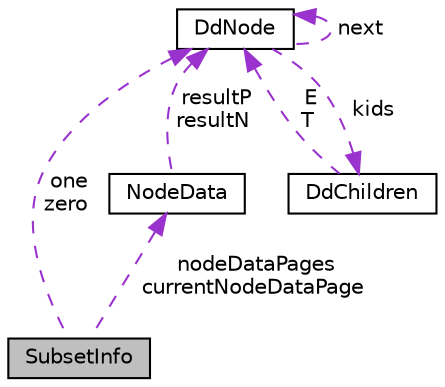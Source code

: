 digraph "SubsetInfo"
{
  edge [fontname="Helvetica",fontsize="10",labelfontname="Helvetica",labelfontsize="10"];
  node [fontname="Helvetica",fontsize="10",shape=record];
  Node1 [label="SubsetInfo",height=0.2,width=0.4,color="black", fillcolor="grey75", style="filled" fontcolor="black"];
  Node2 -> Node1 [dir="back",color="darkorchid3",fontsize="10",style="dashed",label=" nodeDataPages\ncurrentNodeDataPage" ,fontname="Helvetica"];
  Node2 [label="NodeData",height=0.2,width=0.4,color="black", fillcolor="white", style="filled",URL="$structNodeData.html",tooltip="Data structure to store the information on each node. "];
  Node3 -> Node2 [dir="back",color="darkorchid3",fontsize="10",style="dashed",label=" resultP\nresultN" ,fontname="Helvetica"];
  Node3 [label="DdNode",height=0.2,width=0.4,color="black", fillcolor="white", style="filled",URL="$structDdNode.html",tooltip="Decision diagram node. "];
  Node4 -> Node3 [dir="back",color="darkorchid3",fontsize="10",style="dashed",label=" kids" ,fontname="Helvetica"];
  Node4 [label="DdChildren",height=0.2,width=0.4,color="black", fillcolor="white", style="filled",URL="$structDdChildren.html",tooltip="The two children of a non-terminal node. "];
  Node3 -> Node4 [dir="back",color="darkorchid3",fontsize="10",style="dashed",label=" E\nT" ,fontname="Helvetica"];
  Node3 -> Node3 [dir="back",color="darkorchid3",fontsize="10",style="dashed",label=" next" ,fontname="Helvetica"];
  Node3 -> Node1 [dir="back",color="darkorchid3",fontsize="10",style="dashed",label=" one\nzero" ,fontname="Helvetica"];
}

